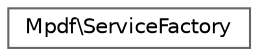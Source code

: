 digraph "Graphical Class Hierarchy"
{
 // LATEX_PDF_SIZE
  bgcolor="transparent";
  edge [fontname=Helvetica,fontsize=10,labelfontname=Helvetica,labelfontsize=10];
  node [fontname=Helvetica,fontsize=10,shape=box,height=0.2,width=0.4];
  rankdir="LR";
  Node0 [id="Node000000",label="Mpdf\\ServiceFactory",height=0.2,width=0.4,color="grey40", fillcolor="white", style="filled",URL="$classMpdf_1_1ServiceFactory.html",tooltip=" "];
}
